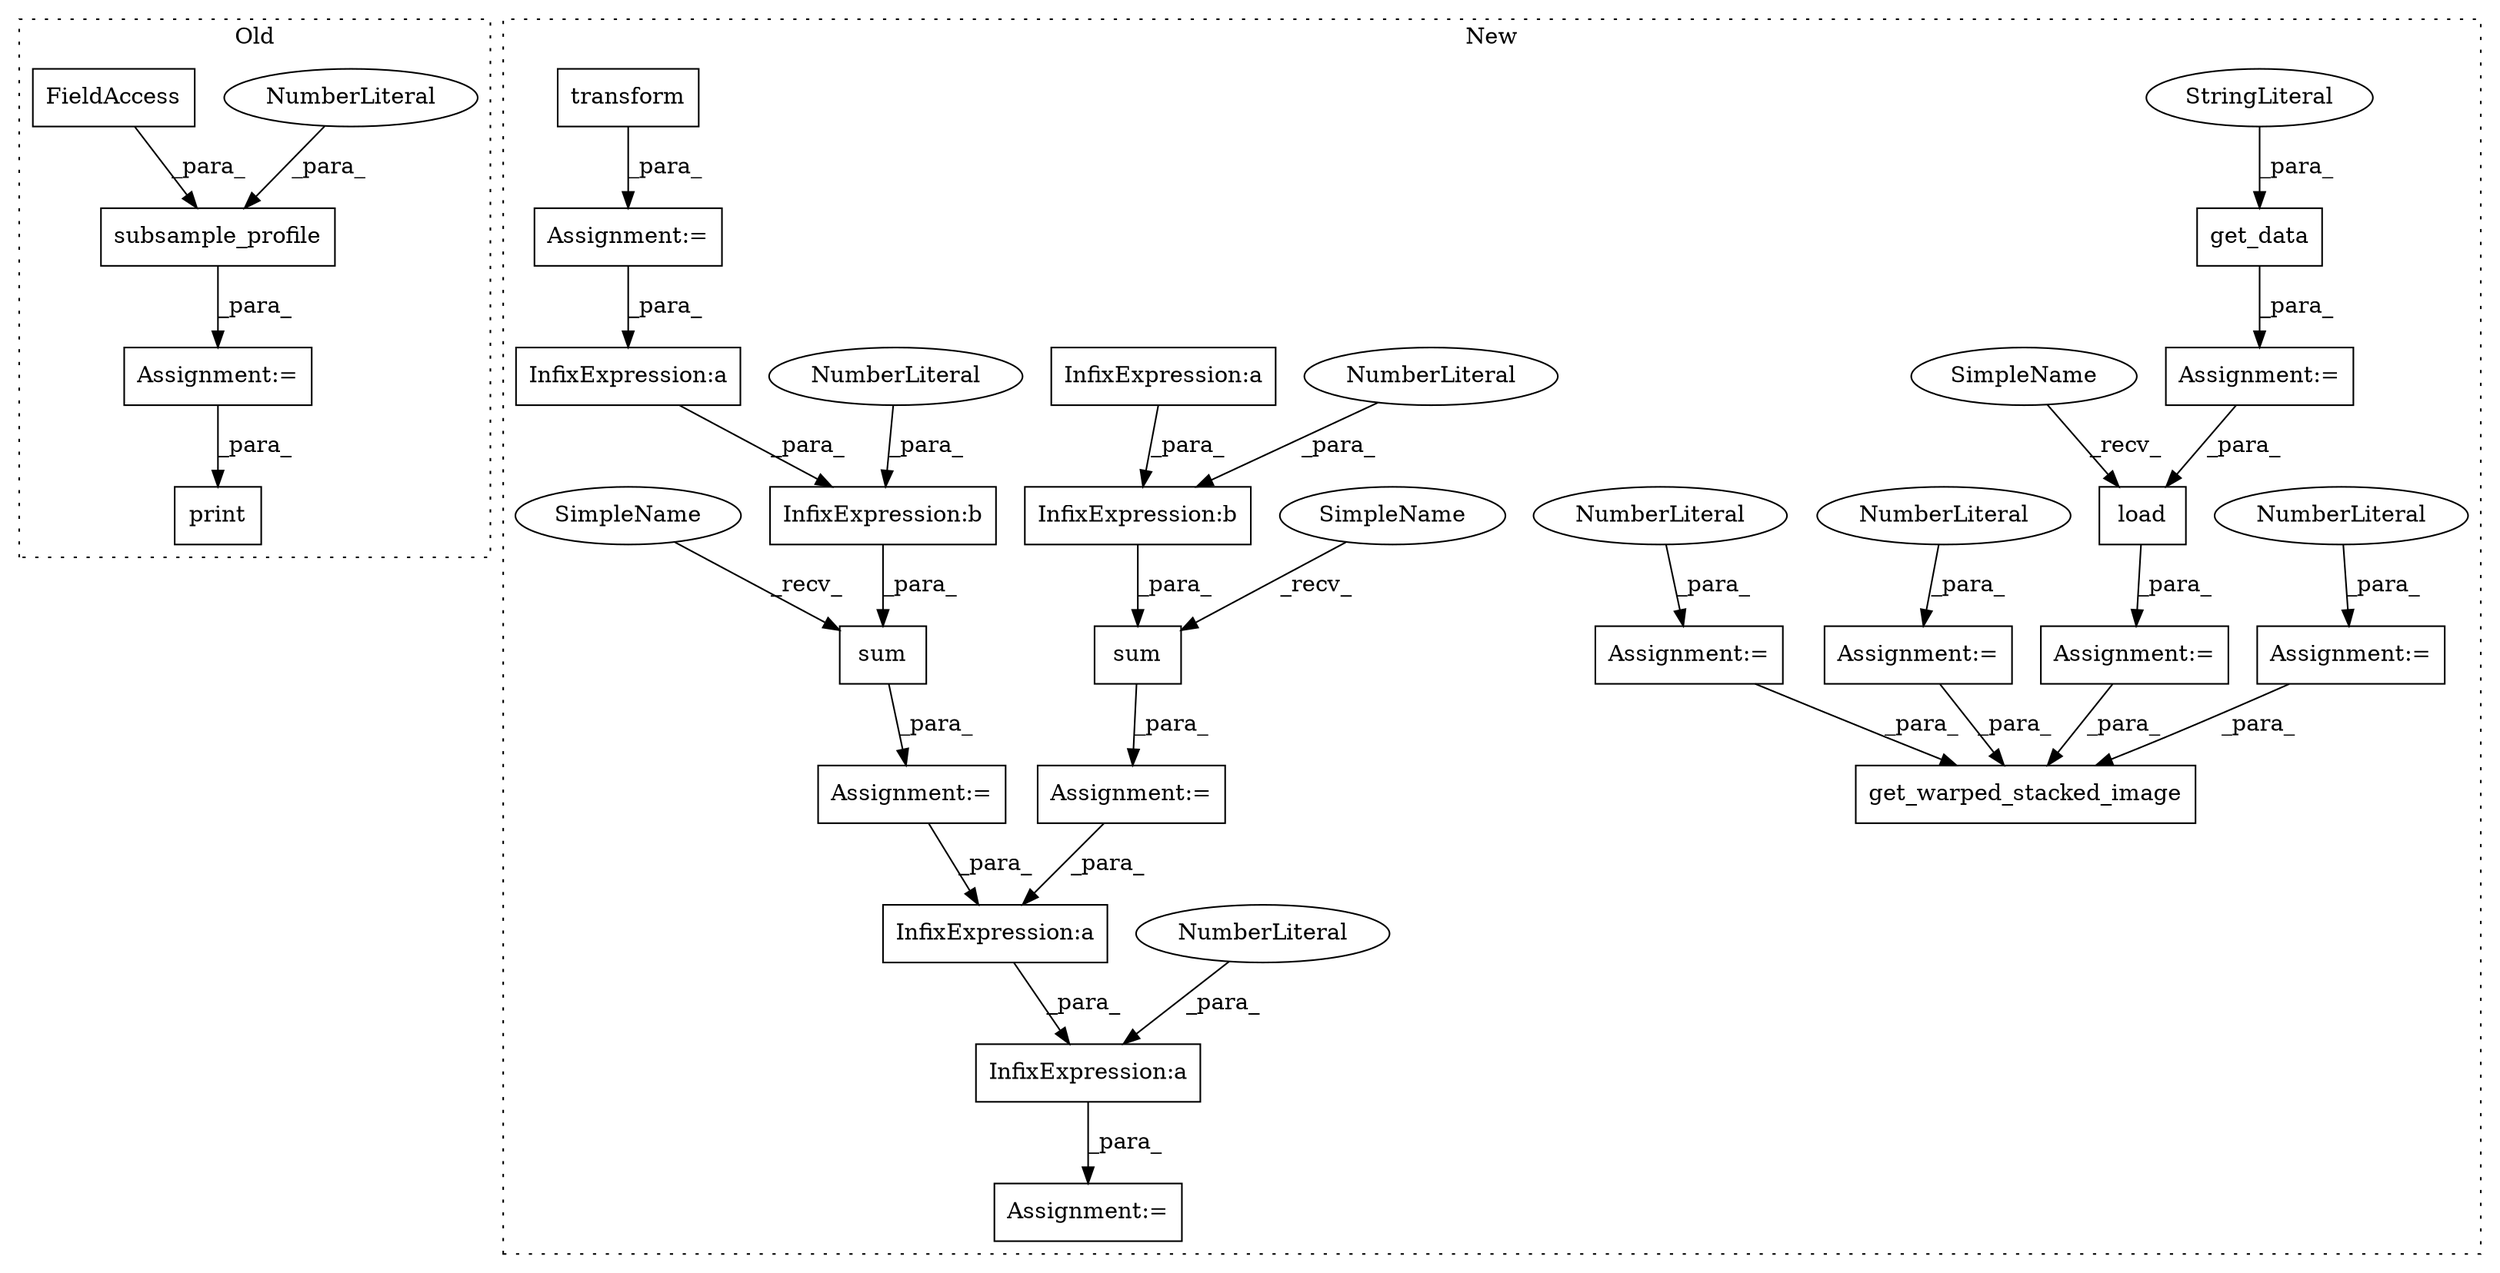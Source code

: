digraph G {
subgraph cluster0 {
1 [label="print" a="32" s="26767,26787" l="6,1" shape="box"];
11 [label="Assignment:=" a="7" s="26709" l="1" shape="box"];
13 [label="subsample_profile" a="32" s="26710,26760" l="18,1" shape="box"];
14 [label="NumberLiteral" a="34" s="26758" l="2" shape="ellipse"];
15 [label="FieldAccess" a="22" s="26728" l="29" shape="box"];
label = "Old";
style="dotted";
}
subgraph cluster1 {
2 [label="get_data" a="32" s="25135,25162" l="9,1" shape="box"];
3 [label="Assignment:=" a="7" s="25134" l="1" shape="box"];
4 [label="get_warped_stacked_image" a="32" s="25266,25308" l="25,1" shape="box"];
5 [label="Assignment:=" a="7" s="25186" l="1" shape="box"];
6 [label="NumberLiteral" a="34" s="25187" l="3" shape="ellipse"];
7 [label="Assignment:=" a="7" s="25197" l="1" shape="box"];
8 [label="NumberLiteral" a="34" s="25198" l="1" shape="ellipse"];
9 [label="Assignment:=" a="7" s="25176" l="1" shape="box"];
10 [label="NumberLiteral" a="34" s="25177" l="2" shape="ellipse"];
12 [label="StringLiteral" a="45" s="25144" l="18" shape="ellipse"];
16 [label="load" a="32" s="25217,25227" l="5,1" shape="box"];
17 [label="Assignment:=" a="7" s="25210" l="1" shape="box"];
18 [label="sum" a="32" s="26012,26037" l="4,1" shape="box"];
19 [label="InfixExpression:a" a="27" s="26023" l="3" shape="box"];
20 [label="InfixExpression:a" a="27" s="26107" l="3" shape="box"];
21 [label="InfixExpression:a" a="27" s="26074" l="3" shape="box"];
22 [label="InfixExpression:a" a="27" s="26123" l="3" shape="box"];
23 [label="InfixExpression:b" a="27" s="26033" l="3" shape="box"];
24 [label="NumberLiteral" a="34" s="26036" l="1" shape="ellipse"];
25 [label="transform" a="32" s="25967,25983" l="10,1" shape="box"];
26 [label="InfixExpression:b" a="27" s="26084" l="3" shape="box"];
27 [label="NumberLiteral" a="34" s="26087" l="1" shape="ellipse"];
28 [label="NumberLiteral" a="34" s="26104" l="3" shape="ellipse"];
29 [label="sum" a="32" s="26063,26088" l="4,1" shape="box"];
30 [label="Assignment:=" a="7" s="26056" l="1" shape="box"];
31 [label="Assignment:=" a="7" s="25958" l="1" shape="box"];
32 [label="Assignment:=" a="7" s="26005" l="1" shape="box"];
33 [label="Assignment:=" a="7" s="26102" l="1" shape="box"];
34 [label="SimpleName" a="42" s="26057" l="5" shape="ellipse"];
35 [label="SimpleName" a="42" s="25211" l="5" shape="ellipse"];
36 [label="SimpleName" a="42" s="26006" l="5" shape="ellipse"];
label = "New";
style="dotted";
}
2 -> 3 [label="_para_"];
3 -> 16 [label="_para_"];
5 -> 4 [label="_para_"];
6 -> 5 [label="_para_"];
7 -> 4 [label="_para_"];
8 -> 7 [label="_para_"];
9 -> 4 [label="_para_"];
10 -> 9 [label="_para_"];
11 -> 1 [label="_para_"];
12 -> 2 [label="_para_"];
13 -> 11 [label="_para_"];
14 -> 13 [label="_para_"];
15 -> 13 [label="_para_"];
16 -> 17 [label="_para_"];
17 -> 4 [label="_para_"];
18 -> 32 [label="_para_"];
19 -> 23 [label="_para_"];
20 -> 33 [label="_para_"];
21 -> 26 [label="_para_"];
22 -> 20 [label="_para_"];
23 -> 18 [label="_para_"];
24 -> 23 [label="_para_"];
25 -> 31 [label="_para_"];
26 -> 29 [label="_para_"];
27 -> 26 [label="_para_"];
28 -> 20 [label="_para_"];
29 -> 30 [label="_para_"];
30 -> 22 [label="_para_"];
31 -> 21 [label="_para_"];
32 -> 22 [label="_para_"];
34 -> 29 [label="_recv_"];
35 -> 16 [label="_recv_"];
36 -> 18 [label="_recv_"];
}